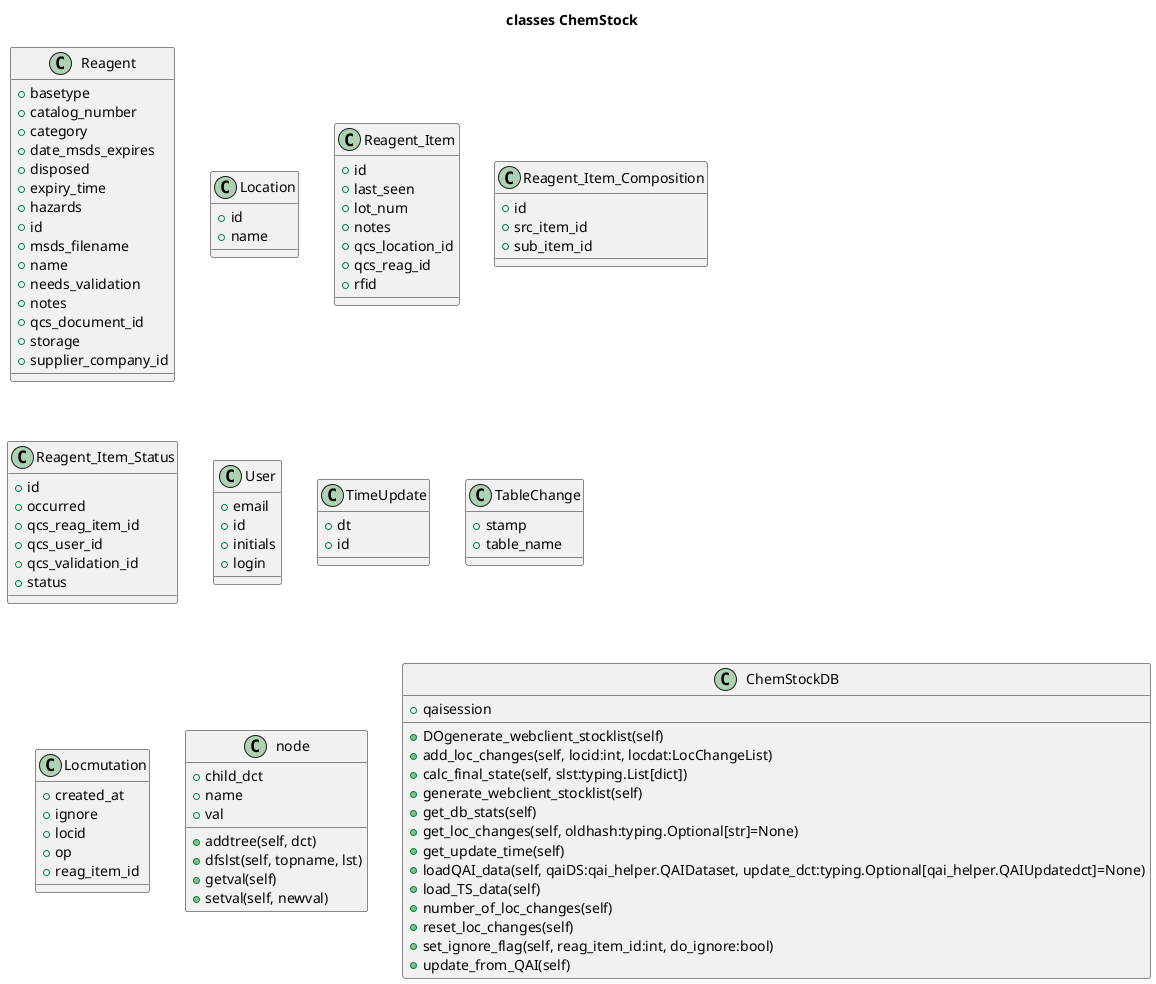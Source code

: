 @startuml
title classes ChemStock
class Reagent {
    +basetype
    +catalog_number
    +category
    +date_msds_expires
    +disposed
    +expiry_time
    +hazards
    +id
    +msds_filename
    +name
    +needs_validation
    +notes
    +qcs_document_id
    +storage
    +supplier_company_id
}
class Location {
    +id
    +name
}
class Reagent_Item {
    +id
    +last_seen
    +lot_num
    +notes
    +qcs_location_id
    +qcs_reag_id
    +rfid
}
class Reagent_Item_Composition {
    +id
    +src_item_id
    +sub_item_id
}
class Reagent_Item_Status {
    +id
    +occurred
    +qcs_reag_item_id
    +qcs_user_id
    +qcs_validation_id
    +status
}
class User {
    +email
    +id
    +initials
    +login
}
class TimeUpdate {
    +dt
    +id
}
class TableChange {
    +stamp
    +table_name
}
class Locmutation {
    +created_at
    +ignore
    +locid
    +op
    +reag_item_id
}
class node {
    +child_dct
    +name
    +val
    +addtree(self, dct)
    +dfslst(self, topname, lst)
    +getval(self)
    +setval(self, newval)
}
class ChemStockDB {
    +qaisession
    +DOgenerate_webclient_stocklist(self)
    +add_loc_changes(self, locid:int, locdat:LocChangeList)
    +calc_final_state(self, slst:typing.List[dict])
    +generate_webclient_stocklist(self)
    +get_db_stats(self)
    +get_loc_changes(self, oldhash:typing.Optional[str]=None)
    +get_update_time(self)
    +loadQAI_data(self, qaiDS:qai_helper.QAIDataset, update_dct:typing.Optional[qai_helper.QAIUpdatedct]=None)
    +load_TS_data(self)
    +number_of_loc_changes(self)
    +reset_loc_changes(self)
    +set_ignore_flag(self, reag_item_id:int, do_ignore:bool)
    +update_from_QAI(self)
}


@enduml
